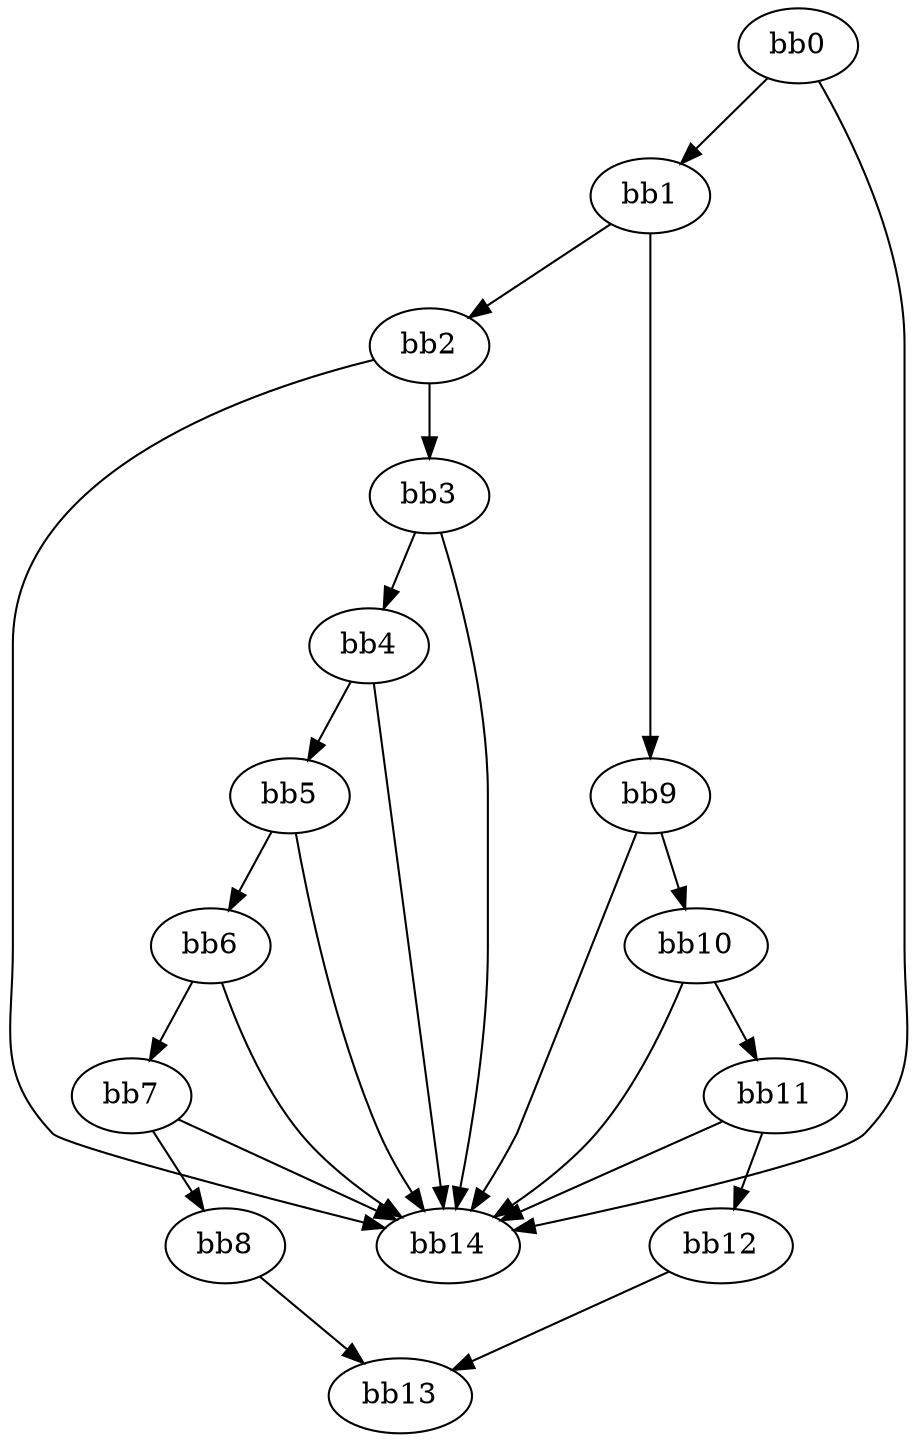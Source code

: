 digraph {
    0 [ label = "bb0\l" ]
    1 [ label = "bb1\l" ]
    2 [ label = "bb2\l" ]
    3 [ label = "bb3\l" ]
    4 [ label = "bb4\l" ]
    5 [ label = "bb5\l" ]
    6 [ label = "bb6\l" ]
    7 [ label = "bb7\l" ]
    8 [ label = "bb8\l" ]
    9 [ label = "bb9\l" ]
    10 [ label = "bb10\l" ]
    11 [ label = "bb11\l" ]
    12 [ label = "bb12\l" ]
    13 [ label = "bb13\l" ]
    14 [ label = "bb14\l" ]
    0 -> 1 [ ]
    0 -> 14 [ ]
    1 -> 2 [ ]
    1 -> 9 [ ]
    2 -> 3 [ ]
    2 -> 14 [ ]
    3 -> 4 [ ]
    3 -> 14 [ ]
    4 -> 5 [ ]
    4 -> 14 [ ]
    5 -> 6 [ ]
    5 -> 14 [ ]
    6 -> 7 [ ]
    6 -> 14 [ ]
    7 -> 8 [ ]
    7 -> 14 [ ]
    8 -> 13 [ ]
    9 -> 10 [ ]
    9 -> 14 [ ]
    10 -> 11 [ ]
    10 -> 14 [ ]
    11 -> 12 [ ]
    11 -> 14 [ ]
    12 -> 13 [ ]
}

